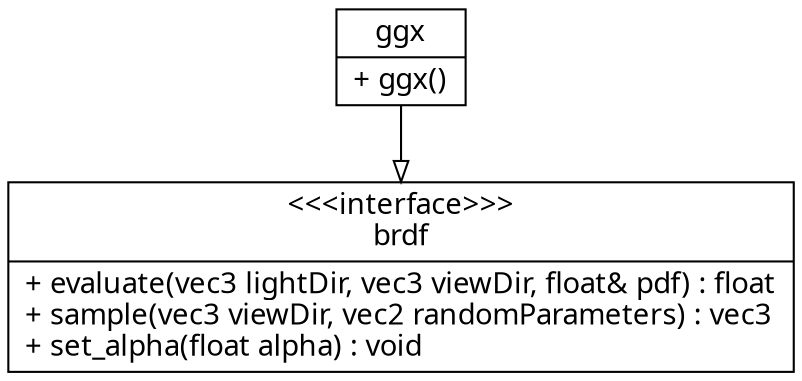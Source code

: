 digraph G {
  fontname = "Lucida Console"
  fontsize = 14

  dpi = 300

  node [
    shape = "record"
    fontname = "Lucida Console"
    fontsize = 14
  ]

  brdf [
    label = "{\<\<\<interface\>\>\>\nbrdf|+ evaluate(vec3 lightDir, vec3 viewDir, float& pdf) : float\l+ sample(vec3 viewDir, vec2 randomParameters) : vec3\l+ set_alpha(float alpha) : void\l}"
  ]

  ggx [
    label = "{ggx|+ ggx()\l}"
  ]

  // Inheritance

  edge[arrowhead="empty"]
  ggx -> brdf
}
